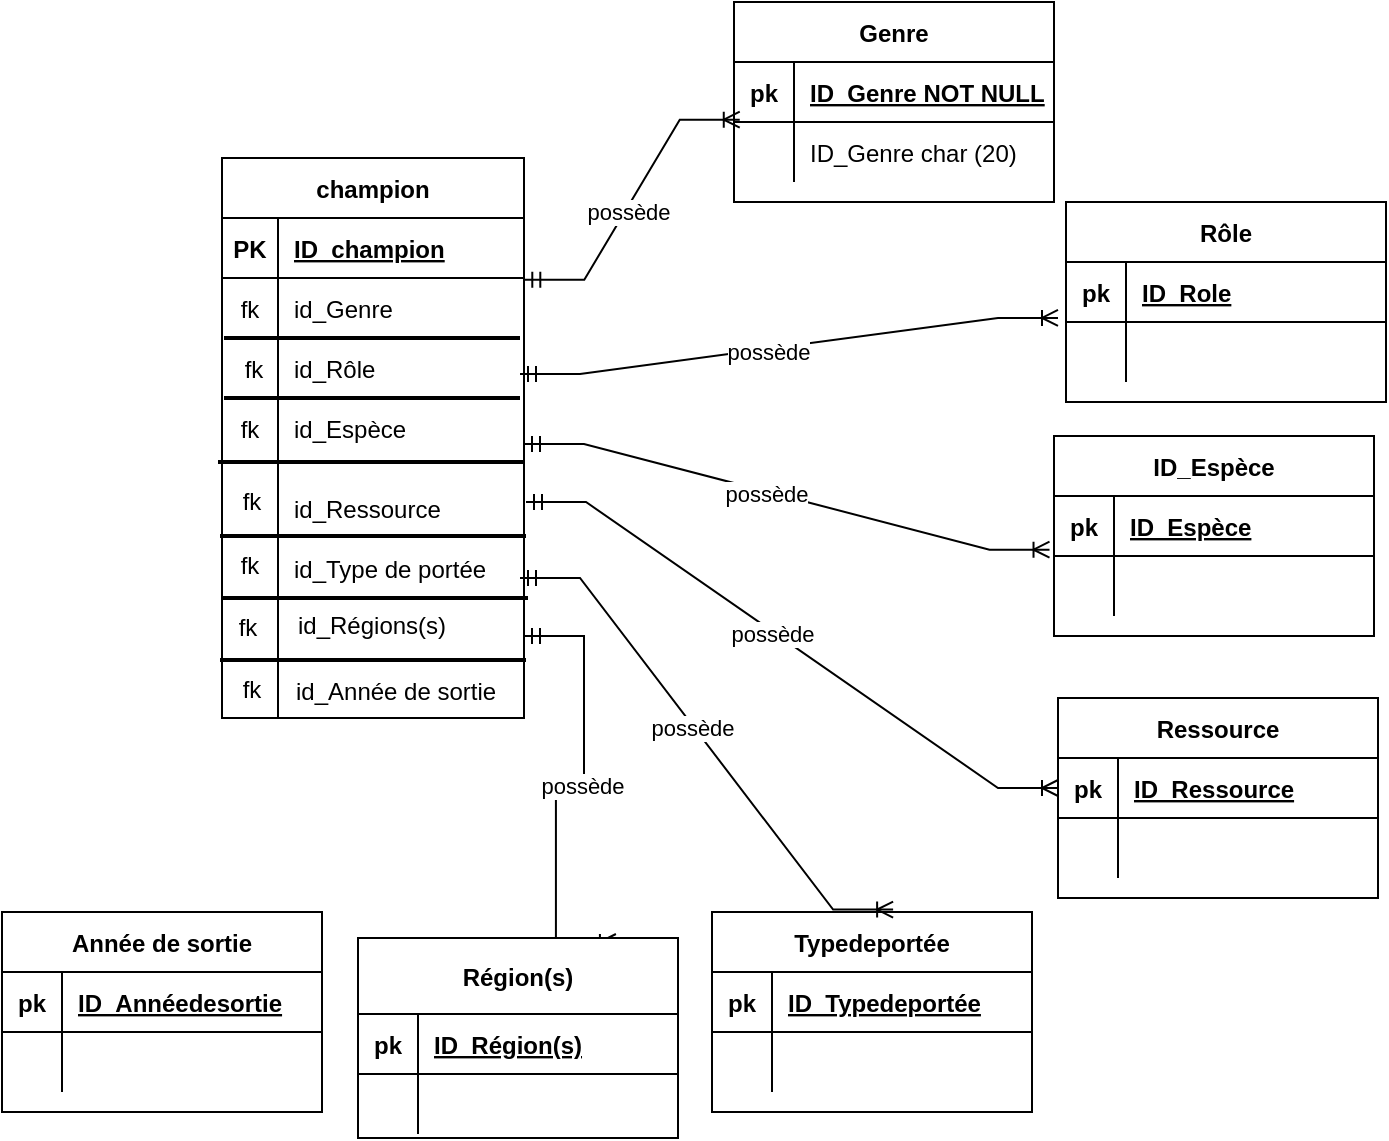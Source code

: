 <mxfile version="24.7.16">
  <diagram id="R2lEEEUBdFMjLlhIrx00" name="Page-1">
    <mxGraphModel dx="1195" dy="650" grid="1" gridSize="10" guides="1" tooltips="1" connect="1" arrows="1" fold="1" page="1" pageScale="1" pageWidth="850" pageHeight="1100" math="0" shadow="0" extFonts="Permanent Marker^https://fonts.googleapis.com/css?family=Permanent+Marker">
      <root>
        <mxCell id="0" />
        <mxCell id="1" parent="0" />
        <mxCell id="C-vyLk0tnHw3VtMMgP7b-23" value="champion" style="shape=table;startSize=30;container=1;collapsible=1;childLayout=tableLayout;fixedRows=1;rowLines=0;fontStyle=1;align=center;resizeLast=1;" parent="1" vertex="1">
          <mxGeometry x="192" y="120" width="151" height="280" as="geometry" />
        </mxCell>
        <mxCell id="C-vyLk0tnHw3VtMMgP7b-24" value="" style="shape=partialRectangle;collapsible=0;dropTarget=0;pointerEvents=0;fillColor=none;points=[[0,0.5],[1,0.5]];portConstraint=eastwest;top=0;left=0;right=0;bottom=1;" parent="C-vyLk0tnHw3VtMMgP7b-23" vertex="1">
          <mxGeometry y="30" width="151" height="30" as="geometry" />
        </mxCell>
        <mxCell id="C-vyLk0tnHw3VtMMgP7b-25" value="PK" style="shape=partialRectangle;overflow=hidden;connectable=0;fillColor=none;top=0;left=0;bottom=0;right=0;fontStyle=1;" parent="C-vyLk0tnHw3VtMMgP7b-24" vertex="1">
          <mxGeometry width="28" height="30" as="geometry">
            <mxRectangle width="28" height="30" as="alternateBounds" />
          </mxGeometry>
        </mxCell>
        <mxCell id="C-vyLk0tnHw3VtMMgP7b-26" value="ID_champion" style="shape=partialRectangle;overflow=hidden;connectable=0;fillColor=none;top=0;left=0;bottom=0;right=0;align=left;spacingLeft=6;fontStyle=5;" parent="C-vyLk0tnHw3VtMMgP7b-24" vertex="1">
          <mxGeometry x="28" width="123" height="30" as="geometry">
            <mxRectangle width="123" height="30" as="alternateBounds" />
          </mxGeometry>
        </mxCell>
        <mxCell id="C-vyLk0tnHw3VtMMgP7b-27" value="" style="shape=partialRectangle;collapsible=0;dropTarget=0;pointerEvents=0;fillColor=none;points=[[0,0.5],[1,0.5]];portConstraint=eastwest;top=0;left=0;right=0;bottom=0;" parent="C-vyLk0tnHw3VtMMgP7b-23" vertex="1">
          <mxGeometry y="60" width="151" height="30" as="geometry" />
        </mxCell>
        <mxCell id="C-vyLk0tnHw3VtMMgP7b-28" value="fk" style="shape=partialRectangle;overflow=hidden;connectable=0;fillColor=none;top=0;left=0;bottom=0;right=0;" parent="C-vyLk0tnHw3VtMMgP7b-27" vertex="1">
          <mxGeometry width="28" height="30" as="geometry">
            <mxRectangle width="28" height="30" as="alternateBounds" />
          </mxGeometry>
        </mxCell>
        <mxCell id="C-vyLk0tnHw3VtMMgP7b-29" value="id_Genre" style="shape=partialRectangle;overflow=hidden;connectable=0;fillColor=none;top=0;left=0;bottom=0;right=0;align=left;spacingLeft=6;" parent="C-vyLk0tnHw3VtMMgP7b-27" vertex="1">
          <mxGeometry x="28" width="123" height="30" as="geometry">
            <mxRectangle width="123" height="30" as="alternateBounds" />
          </mxGeometry>
        </mxCell>
        <mxCell id="JoRjZf55Me3V9Uiiqake-1" value="Genre" style="shape=table;startSize=30;container=1;collapsible=1;childLayout=tableLayout;fixedRows=1;rowLines=0;fontStyle=1;align=center;resizeLast=1;" parent="1" vertex="1">
          <mxGeometry x="448" y="42" width="160" height="100" as="geometry" />
        </mxCell>
        <mxCell id="JoRjZf55Me3V9Uiiqake-2" value="" style="shape=partialRectangle;collapsible=0;dropTarget=0;pointerEvents=0;fillColor=none;points=[[0,0.5],[1,0.5]];portConstraint=eastwest;top=0;left=0;right=0;bottom=1;" parent="JoRjZf55Me3V9Uiiqake-1" vertex="1">
          <mxGeometry y="30" width="160" height="30" as="geometry" />
        </mxCell>
        <mxCell id="JoRjZf55Me3V9Uiiqake-3" value="pk" style="shape=partialRectangle;overflow=hidden;connectable=0;fillColor=none;top=0;left=0;bottom=0;right=0;fontStyle=1;" parent="JoRjZf55Me3V9Uiiqake-2" vertex="1">
          <mxGeometry width="30" height="30" as="geometry">
            <mxRectangle width="30" height="30" as="alternateBounds" />
          </mxGeometry>
        </mxCell>
        <mxCell id="JoRjZf55Me3V9Uiiqake-4" value="ID_Genre NOT NULL" style="shape=partialRectangle;overflow=hidden;connectable=0;fillColor=none;top=0;left=0;bottom=0;right=0;align=left;spacingLeft=6;fontStyle=5;" parent="JoRjZf55Me3V9Uiiqake-2" vertex="1">
          <mxGeometry x="30" width="130" height="30" as="geometry">
            <mxRectangle width="130" height="30" as="alternateBounds" />
          </mxGeometry>
        </mxCell>
        <mxCell id="JoRjZf55Me3V9Uiiqake-5" value="" style="shape=partialRectangle;collapsible=0;dropTarget=0;pointerEvents=0;fillColor=none;points=[[0,0.5],[1,0.5]];portConstraint=eastwest;top=0;left=0;right=0;bottom=0;" parent="JoRjZf55Me3V9Uiiqake-1" vertex="1">
          <mxGeometry y="60" width="160" height="30" as="geometry" />
        </mxCell>
        <mxCell id="JoRjZf55Me3V9Uiiqake-6" value="" style="shape=partialRectangle;overflow=hidden;connectable=0;fillColor=none;top=0;left=0;bottom=0;right=0;" parent="JoRjZf55Me3V9Uiiqake-5" vertex="1">
          <mxGeometry width="30" height="30" as="geometry">
            <mxRectangle width="30" height="30" as="alternateBounds" />
          </mxGeometry>
        </mxCell>
        <mxCell id="JoRjZf55Me3V9Uiiqake-7" value="ID_Genre char (20)" style="shape=partialRectangle;overflow=hidden;connectable=0;fillColor=none;top=0;left=0;bottom=0;right=0;align=left;spacingLeft=6;" parent="JoRjZf55Me3V9Uiiqake-5" vertex="1">
          <mxGeometry x="30" width="130" height="30" as="geometry">
            <mxRectangle width="130" height="30" as="alternateBounds" />
          </mxGeometry>
        </mxCell>
        <mxCell id="JoRjZf55Me3V9Uiiqake-9" value="" style="edgeStyle=entityRelationEdgeStyle;fontSize=12;html=1;endArrow=ERoneToMany;startArrow=ERmandOne;rounded=0;exitX=1.001;exitY=0.029;exitDx=0;exitDy=0;exitPerimeter=0;entryX=0.018;entryY=-0.039;entryDx=0;entryDy=0;entryPerimeter=0;" parent="1" source="C-vyLk0tnHw3VtMMgP7b-27" target="JoRjZf55Me3V9Uiiqake-5" edge="1">
          <mxGeometry width="100" height="100" relative="1" as="geometry">
            <mxPoint x="400" y="280" as="sourcePoint" />
            <mxPoint x="439" y="97" as="targetPoint" />
          </mxGeometry>
        </mxCell>
        <mxCell id="JoRjZf55Me3V9Uiiqake-10" value="possède" style="edgeLabel;html=1;align=center;verticalAlign=middle;resizable=0;points=[];" parent="JoRjZf55Me3V9Uiiqake-9" vertex="1" connectable="0">
          <mxGeometry x="-0.079" y="-1" relative="1" as="geometry">
            <mxPoint as="offset" />
          </mxGeometry>
        </mxCell>
        <mxCell id="JoRjZf55Me3V9Uiiqake-11" value="id_Rôle" style="shape=partialRectangle;overflow=hidden;connectable=0;fillColor=none;top=0;left=0;bottom=0;right=0;align=left;spacingLeft=6;" parent="1" vertex="1">
          <mxGeometry x="220" y="210" width="121" height="30" as="geometry">
            <mxRectangle width="121" height="30" as="alternateBounds" />
          </mxGeometry>
        </mxCell>
        <mxCell id="JoRjZf55Me3V9Uiiqake-12" value="id_Espèce" style="shape=partialRectangle;overflow=hidden;connectable=0;fillColor=none;top=0;left=0;bottom=0;right=0;align=left;spacingLeft=6;" parent="1" vertex="1">
          <mxGeometry x="220" y="240" width="121" height="30" as="geometry">
            <mxRectangle width="121" height="30" as="alternateBounds" />
          </mxGeometry>
        </mxCell>
        <mxCell id="JoRjZf55Me3V9Uiiqake-13" value="id_Ressource" style="shape=partialRectangle;overflow=hidden;connectable=0;fillColor=none;top=0;left=0;bottom=0;right=0;align=left;spacingLeft=6;" parent="1" vertex="1">
          <mxGeometry x="220" y="280" width="121" height="30" as="geometry">
            <mxRectangle width="121" height="30" as="alternateBounds" />
          </mxGeometry>
        </mxCell>
        <mxCell id="JoRjZf55Me3V9Uiiqake-14" value="id_Type de portée" style="shape=partialRectangle;overflow=hidden;connectable=0;fillColor=none;top=0;left=0;bottom=0;right=0;align=left;spacingLeft=6;" parent="1" vertex="1">
          <mxGeometry x="220" y="310" width="121" height="30" as="geometry">
            <mxRectangle width="121" height="30" as="alternateBounds" />
          </mxGeometry>
        </mxCell>
        <mxCell id="JoRjZf55Me3V9Uiiqake-15" value="" style="line;strokeWidth=2;html=1;" parent="1" vertex="1">
          <mxGeometry x="193" y="205" width="148" height="10" as="geometry" />
        </mxCell>
        <mxCell id="JoRjZf55Me3V9Uiiqake-16" value="" style="line;strokeWidth=2;html=1;" parent="1" vertex="1">
          <mxGeometry x="193" y="235" width="148" height="10" as="geometry" />
        </mxCell>
        <mxCell id="JoRjZf55Me3V9Uiiqake-17" value="" style="line;strokeWidth=2;html=1;" parent="1" vertex="1">
          <mxGeometry x="190" y="267" width="153" height="10" as="geometry" />
        </mxCell>
        <mxCell id="JoRjZf55Me3V9Uiiqake-18" value="" style="line;strokeWidth=2;html=1;" parent="1" vertex="1">
          <mxGeometry x="191" y="304" width="153" height="10" as="geometry" />
        </mxCell>
        <mxCell id="JoRjZf55Me3V9Uiiqake-19" value="" style="endArrow=none;html=1;rounded=0;" parent="1" edge="1">
          <mxGeometry width="50" height="50" relative="1" as="geometry">
            <mxPoint x="220" y="400" as="sourcePoint" />
            <mxPoint x="220" y="205" as="targetPoint" />
          </mxGeometry>
        </mxCell>
        <mxCell id="JoRjZf55Me3V9Uiiqake-20" value="Rôle" style="shape=table;startSize=30;container=1;collapsible=1;childLayout=tableLayout;fixedRows=1;rowLines=0;fontStyle=1;align=center;resizeLast=1;" parent="1" vertex="1">
          <mxGeometry x="614" y="142" width="160" height="100" as="geometry" />
        </mxCell>
        <mxCell id="JoRjZf55Me3V9Uiiqake-21" value="" style="shape=partialRectangle;collapsible=0;dropTarget=0;pointerEvents=0;fillColor=none;points=[[0,0.5],[1,0.5]];portConstraint=eastwest;top=0;left=0;right=0;bottom=1;" parent="JoRjZf55Me3V9Uiiqake-20" vertex="1">
          <mxGeometry y="30" width="160" height="30" as="geometry" />
        </mxCell>
        <mxCell id="JoRjZf55Me3V9Uiiqake-22" value="pk" style="shape=partialRectangle;overflow=hidden;connectable=0;fillColor=none;top=0;left=0;bottom=0;right=0;fontStyle=1;" parent="JoRjZf55Me3V9Uiiqake-21" vertex="1">
          <mxGeometry width="30" height="30" as="geometry">
            <mxRectangle width="30" height="30" as="alternateBounds" />
          </mxGeometry>
        </mxCell>
        <mxCell id="JoRjZf55Me3V9Uiiqake-23" value="ID_Role" style="shape=partialRectangle;overflow=hidden;connectable=0;fillColor=none;top=0;left=0;bottom=0;right=0;align=left;spacingLeft=6;fontStyle=5;" parent="JoRjZf55Me3V9Uiiqake-21" vertex="1">
          <mxGeometry x="30" width="130" height="30" as="geometry">
            <mxRectangle width="130" height="30" as="alternateBounds" />
          </mxGeometry>
        </mxCell>
        <mxCell id="JoRjZf55Me3V9Uiiqake-24" value="" style="shape=partialRectangle;collapsible=0;dropTarget=0;pointerEvents=0;fillColor=none;points=[[0,0.5],[1,0.5]];portConstraint=eastwest;top=0;left=0;right=0;bottom=0;" parent="JoRjZf55Me3V9Uiiqake-20" vertex="1">
          <mxGeometry y="60" width="160" height="30" as="geometry" />
        </mxCell>
        <mxCell id="JoRjZf55Me3V9Uiiqake-25" value="" style="shape=partialRectangle;overflow=hidden;connectable=0;fillColor=none;top=0;left=0;bottom=0;right=0;" parent="JoRjZf55Me3V9Uiiqake-24" vertex="1">
          <mxGeometry width="30" height="30" as="geometry">
            <mxRectangle width="30" height="30" as="alternateBounds" />
          </mxGeometry>
        </mxCell>
        <mxCell id="JoRjZf55Me3V9Uiiqake-26" value="" style="shape=partialRectangle;overflow=hidden;connectable=0;fillColor=none;top=0;left=0;bottom=0;right=0;align=left;spacingLeft=6;" parent="JoRjZf55Me3V9Uiiqake-24" vertex="1">
          <mxGeometry x="30" width="130" height="30" as="geometry">
            <mxRectangle width="130" height="30" as="alternateBounds" />
          </mxGeometry>
        </mxCell>
        <mxCell id="JoRjZf55Me3V9Uiiqake-27" value="ID_Espèce" style="shape=table;startSize=30;container=1;collapsible=1;childLayout=tableLayout;fixedRows=1;rowLines=0;fontStyle=1;align=center;resizeLast=1;" parent="1" vertex="1">
          <mxGeometry x="608" y="259" width="160" height="100" as="geometry" />
        </mxCell>
        <mxCell id="JoRjZf55Me3V9Uiiqake-28" value="" style="shape=partialRectangle;collapsible=0;dropTarget=0;pointerEvents=0;fillColor=none;points=[[0,0.5],[1,0.5]];portConstraint=eastwest;top=0;left=0;right=0;bottom=1;" parent="JoRjZf55Me3V9Uiiqake-27" vertex="1">
          <mxGeometry y="30" width="160" height="30" as="geometry" />
        </mxCell>
        <mxCell id="JoRjZf55Me3V9Uiiqake-29" value="pk" style="shape=partialRectangle;overflow=hidden;connectable=0;fillColor=none;top=0;left=0;bottom=0;right=0;fontStyle=1;" parent="JoRjZf55Me3V9Uiiqake-28" vertex="1">
          <mxGeometry width="30" height="30" as="geometry">
            <mxRectangle width="30" height="30" as="alternateBounds" />
          </mxGeometry>
        </mxCell>
        <mxCell id="JoRjZf55Me3V9Uiiqake-30" value="ID_Espèce" style="shape=partialRectangle;overflow=hidden;connectable=0;fillColor=none;top=0;left=0;bottom=0;right=0;align=left;spacingLeft=6;fontStyle=5;" parent="JoRjZf55Me3V9Uiiqake-28" vertex="1">
          <mxGeometry x="30" width="130" height="30" as="geometry">
            <mxRectangle width="130" height="30" as="alternateBounds" />
          </mxGeometry>
        </mxCell>
        <mxCell id="JoRjZf55Me3V9Uiiqake-31" value="" style="shape=partialRectangle;collapsible=0;dropTarget=0;pointerEvents=0;fillColor=none;points=[[0,0.5],[1,0.5]];portConstraint=eastwest;top=0;left=0;right=0;bottom=0;" parent="JoRjZf55Me3V9Uiiqake-27" vertex="1">
          <mxGeometry y="60" width="160" height="30" as="geometry" />
        </mxCell>
        <mxCell id="JoRjZf55Me3V9Uiiqake-32" value="" style="shape=partialRectangle;overflow=hidden;connectable=0;fillColor=none;top=0;left=0;bottom=0;right=0;" parent="JoRjZf55Me3V9Uiiqake-31" vertex="1">
          <mxGeometry width="30" height="30" as="geometry">
            <mxRectangle width="30" height="30" as="alternateBounds" />
          </mxGeometry>
        </mxCell>
        <mxCell id="JoRjZf55Me3V9Uiiqake-33" value="" style="shape=partialRectangle;overflow=hidden;connectable=0;fillColor=none;top=0;left=0;bottom=0;right=0;align=left;spacingLeft=6;" parent="JoRjZf55Me3V9Uiiqake-31" vertex="1">
          <mxGeometry x="30" width="130" height="30" as="geometry">
            <mxRectangle width="130" height="30" as="alternateBounds" />
          </mxGeometry>
        </mxCell>
        <mxCell id="JoRjZf55Me3V9Uiiqake-34" value="Ressource" style="shape=table;startSize=30;container=1;collapsible=1;childLayout=tableLayout;fixedRows=1;rowLines=0;fontStyle=1;align=center;resizeLast=1;" parent="1" vertex="1">
          <mxGeometry x="610" y="390" width="160" height="100" as="geometry" />
        </mxCell>
        <mxCell id="JoRjZf55Me3V9Uiiqake-35" value="" style="shape=partialRectangle;collapsible=0;dropTarget=0;pointerEvents=0;fillColor=none;points=[[0,0.5],[1,0.5]];portConstraint=eastwest;top=0;left=0;right=0;bottom=1;" parent="JoRjZf55Me3V9Uiiqake-34" vertex="1">
          <mxGeometry y="30" width="160" height="30" as="geometry" />
        </mxCell>
        <mxCell id="JoRjZf55Me3V9Uiiqake-36" value="pk" style="shape=partialRectangle;overflow=hidden;connectable=0;fillColor=none;top=0;left=0;bottom=0;right=0;fontStyle=1;" parent="JoRjZf55Me3V9Uiiqake-35" vertex="1">
          <mxGeometry width="30" height="30" as="geometry">
            <mxRectangle width="30" height="30" as="alternateBounds" />
          </mxGeometry>
        </mxCell>
        <mxCell id="JoRjZf55Me3V9Uiiqake-37" value="ID_Ressource" style="shape=partialRectangle;overflow=hidden;connectable=0;fillColor=none;top=0;left=0;bottom=0;right=0;align=left;spacingLeft=6;fontStyle=5;" parent="JoRjZf55Me3V9Uiiqake-35" vertex="1">
          <mxGeometry x="30" width="130" height="30" as="geometry">
            <mxRectangle width="130" height="30" as="alternateBounds" />
          </mxGeometry>
        </mxCell>
        <mxCell id="JoRjZf55Me3V9Uiiqake-38" value="" style="shape=partialRectangle;collapsible=0;dropTarget=0;pointerEvents=0;fillColor=none;points=[[0,0.5],[1,0.5]];portConstraint=eastwest;top=0;left=0;right=0;bottom=0;" parent="JoRjZf55Me3V9Uiiqake-34" vertex="1">
          <mxGeometry y="60" width="160" height="30" as="geometry" />
        </mxCell>
        <mxCell id="JoRjZf55Me3V9Uiiqake-39" value="" style="shape=partialRectangle;overflow=hidden;connectable=0;fillColor=none;top=0;left=0;bottom=0;right=0;" parent="JoRjZf55Me3V9Uiiqake-38" vertex="1">
          <mxGeometry width="30" height="30" as="geometry">
            <mxRectangle width="30" height="30" as="alternateBounds" />
          </mxGeometry>
        </mxCell>
        <mxCell id="JoRjZf55Me3V9Uiiqake-40" value="" style="shape=partialRectangle;overflow=hidden;connectable=0;fillColor=none;top=0;left=0;bottom=0;right=0;align=left;spacingLeft=6;" parent="JoRjZf55Me3V9Uiiqake-38" vertex="1">
          <mxGeometry x="30" width="130" height="30" as="geometry">
            <mxRectangle width="130" height="30" as="alternateBounds" />
          </mxGeometry>
        </mxCell>
        <mxCell id="JoRjZf55Me3V9Uiiqake-41" value="Typedeportée" style="shape=table;startSize=30;container=1;collapsible=1;childLayout=tableLayout;fixedRows=1;rowLines=0;fontStyle=1;align=center;resizeLast=1;" parent="1" vertex="1">
          <mxGeometry x="437" y="497" width="160" height="100" as="geometry" />
        </mxCell>
        <mxCell id="JoRjZf55Me3V9Uiiqake-42" value="" style="shape=partialRectangle;collapsible=0;dropTarget=0;pointerEvents=0;fillColor=none;points=[[0,0.5],[1,0.5]];portConstraint=eastwest;top=0;left=0;right=0;bottom=1;" parent="JoRjZf55Me3V9Uiiqake-41" vertex="1">
          <mxGeometry y="30" width="160" height="30" as="geometry" />
        </mxCell>
        <mxCell id="JoRjZf55Me3V9Uiiqake-43" value="pk" style="shape=partialRectangle;overflow=hidden;connectable=0;fillColor=none;top=0;left=0;bottom=0;right=0;fontStyle=1;" parent="JoRjZf55Me3V9Uiiqake-42" vertex="1">
          <mxGeometry width="30" height="30" as="geometry">
            <mxRectangle width="30" height="30" as="alternateBounds" />
          </mxGeometry>
        </mxCell>
        <mxCell id="JoRjZf55Me3V9Uiiqake-44" value="ID_Typedeportée" style="shape=partialRectangle;overflow=hidden;connectable=0;fillColor=none;top=0;left=0;bottom=0;right=0;align=left;spacingLeft=6;fontStyle=5;" parent="JoRjZf55Me3V9Uiiqake-42" vertex="1">
          <mxGeometry x="30" width="130" height="30" as="geometry">
            <mxRectangle width="130" height="30" as="alternateBounds" />
          </mxGeometry>
        </mxCell>
        <mxCell id="JoRjZf55Me3V9Uiiqake-45" value="" style="shape=partialRectangle;collapsible=0;dropTarget=0;pointerEvents=0;fillColor=none;points=[[0,0.5],[1,0.5]];portConstraint=eastwest;top=0;left=0;right=0;bottom=0;" parent="JoRjZf55Me3V9Uiiqake-41" vertex="1">
          <mxGeometry y="60" width="160" height="30" as="geometry" />
        </mxCell>
        <mxCell id="JoRjZf55Me3V9Uiiqake-46" value="" style="shape=partialRectangle;overflow=hidden;connectable=0;fillColor=none;top=0;left=0;bottom=0;right=0;" parent="JoRjZf55Me3V9Uiiqake-45" vertex="1">
          <mxGeometry width="30" height="30" as="geometry">
            <mxRectangle width="30" height="30" as="alternateBounds" />
          </mxGeometry>
        </mxCell>
        <mxCell id="JoRjZf55Me3V9Uiiqake-47" value="" style="shape=partialRectangle;overflow=hidden;connectable=0;fillColor=none;top=0;left=0;bottom=0;right=0;align=left;spacingLeft=6;" parent="JoRjZf55Me3V9Uiiqake-45" vertex="1">
          <mxGeometry x="30" width="130" height="30" as="geometry">
            <mxRectangle width="130" height="30" as="alternateBounds" />
          </mxGeometry>
        </mxCell>
        <mxCell id="DXiqgW3vAdlV6ouJyXGq-9" value="" style="line;strokeWidth=2;html=1;" vertex="1" parent="1">
          <mxGeometry x="192" y="335" width="153" height="10" as="geometry" />
        </mxCell>
        <mxCell id="DXiqgW3vAdlV6ouJyXGq-10" value="" style="line;strokeWidth=2;html=1;" vertex="1" parent="1">
          <mxGeometry x="191" y="366" width="153" height="10" as="geometry" />
        </mxCell>
        <mxCell id="DXiqgW3vAdlV6ouJyXGq-20" value="Année de sortie" style="shape=table;startSize=30;container=1;collapsible=1;childLayout=tableLayout;fixedRows=1;rowLines=0;fontStyle=1;align=center;resizeLast=1;" vertex="1" parent="1">
          <mxGeometry x="82" y="497" width="160" height="100" as="geometry" />
        </mxCell>
        <mxCell id="DXiqgW3vAdlV6ouJyXGq-21" value="" style="shape=partialRectangle;collapsible=0;dropTarget=0;pointerEvents=0;fillColor=none;points=[[0,0.5],[1,0.5]];portConstraint=eastwest;top=0;left=0;right=0;bottom=1;" vertex="1" parent="DXiqgW3vAdlV6ouJyXGq-20">
          <mxGeometry y="30" width="160" height="30" as="geometry" />
        </mxCell>
        <mxCell id="DXiqgW3vAdlV6ouJyXGq-22" value="pk" style="shape=partialRectangle;overflow=hidden;connectable=0;fillColor=none;top=0;left=0;bottom=0;right=0;fontStyle=1;" vertex="1" parent="DXiqgW3vAdlV6ouJyXGq-21">
          <mxGeometry width="30" height="30" as="geometry">
            <mxRectangle width="30" height="30" as="alternateBounds" />
          </mxGeometry>
        </mxCell>
        <mxCell id="DXiqgW3vAdlV6ouJyXGq-23" value="ID_Annéedesortie" style="shape=partialRectangle;overflow=hidden;connectable=0;fillColor=none;top=0;left=0;bottom=0;right=0;align=left;spacingLeft=6;fontStyle=5;" vertex="1" parent="DXiqgW3vAdlV6ouJyXGq-21">
          <mxGeometry x="30" width="130" height="30" as="geometry">
            <mxRectangle width="130" height="30" as="alternateBounds" />
          </mxGeometry>
        </mxCell>
        <mxCell id="DXiqgW3vAdlV6ouJyXGq-24" value="" style="shape=partialRectangle;collapsible=0;dropTarget=0;pointerEvents=0;fillColor=none;points=[[0,0.5],[1,0.5]];portConstraint=eastwest;top=0;left=0;right=0;bottom=0;" vertex="1" parent="DXiqgW3vAdlV6ouJyXGq-20">
          <mxGeometry y="60" width="160" height="30" as="geometry" />
        </mxCell>
        <mxCell id="DXiqgW3vAdlV6ouJyXGq-25" value="" style="shape=partialRectangle;overflow=hidden;connectable=0;fillColor=none;top=0;left=0;bottom=0;right=0;" vertex="1" parent="DXiqgW3vAdlV6ouJyXGq-24">
          <mxGeometry width="30" height="30" as="geometry">
            <mxRectangle width="30" height="30" as="alternateBounds" />
          </mxGeometry>
        </mxCell>
        <mxCell id="DXiqgW3vAdlV6ouJyXGq-26" value="" style="shape=partialRectangle;overflow=hidden;connectable=0;fillColor=none;top=0;left=0;bottom=0;right=0;align=left;spacingLeft=6;" vertex="1" parent="DXiqgW3vAdlV6ouJyXGq-24">
          <mxGeometry x="30" width="130" height="30" as="geometry">
            <mxRectangle width="130" height="30" as="alternateBounds" />
          </mxGeometry>
        </mxCell>
        <mxCell id="DXiqgW3vAdlV6ouJyXGq-27" value="id_Régions(s)" style="shape=partialRectangle;overflow=hidden;connectable=0;fillColor=none;top=0;left=0;bottom=0;right=0;align=left;spacingLeft=6;" vertex="1" parent="1">
          <mxGeometry x="222" y="338" width="121" height="30" as="geometry">
            <mxRectangle width="121" height="30" as="alternateBounds" />
          </mxGeometry>
        </mxCell>
        <mxCell id="DXiqgW3vAdlV6ouJyXGq-28" value="id_Année de sortie" style="shape=partialRectangle;overflow=hidden;connectable=0;fillColor=none;top=0;left=0;bottom=0;right=0;align=left;spacingLeft=6;" vertex="1" parent="1">
          <mxGeometry x="221" y="371" width="121" height="30" as="geometry">
            <mxRectangle width="121" height="30" as="alternateBounds" />
          </mxGeometry>
        </mxCell>
        <mxCell id="DXiqgW3vAdlV6ouJyXGq-29" value="&lt;span style=&quot;color: rgba(0, 0, 0, 0); font-family: monospace; font-size: 0px; text-align: start; background-color: rgb(251, 251, 251);&quot;&gt;%3CmxGraphModel%3E%3Croot%3E%3CmxCell%20id%3D%220%22%2F%3E%3CmxCell%20id%3D%221%22%20parent%3D%220%22%2F%3E%3CmxCell%20id%3D%222%22%20value%3D%22%22%20style%3D%22edgeStyle%3DentityRelationEdgeStyle%3BfontSize%3D12%3Bhtml%3D1%3BendArrow%3DERoneToMany%3BstartArrow%3DERmandOne%3Brounded%3D0%3BexitX%3D1.001%3BexitY%3D0.029%3BexitDx%3D0%3BexitDy%3D0%3BexitPerimeter%3D0%3BentryX%3D-0.025%3BentryY%3D0.933%3BentryDx%3D0%3BentryDy%3D0%3BentryPerimeter%3D0%3B%22%20edge%3D%221%22%20parent%3D%221%22%3E%3CmxGeometry%20width%3D%22100%22%20height%3D%22100%22%20relative%3D%221%22%20as%3D%22geometry%22%3E%3CmxPoint%20x%3D%22341%22%20y%3D%22228%22%20as%3D%22sourcePoint%22%2F%3E%3CmxPoint%20x%3D%22610%22%20y%3D%22200%22%20as%3D%22targetPoint%22%2F%3E%3CArray%20as%3D%22points%22%3E%3CmxPoint%20x%3D%22350%22%20y%3D%22203%22%2F%3E%3CmxPoint%20x%3D%22350%22%20y%3D%22213%22%2F%3E%3C%2FArray%3E%3C%2FmxGeometry%3E%3C%2FmxCell%3E%3CmxCell%20id%3D%223%22%20value%3D%22poss%C3%A8de%22%20style%3D%22edgeLabel%3Bhtml%3D1%3Balign%3Dcenter%3BverticalAlign%3Dmiddle%3Bresizable%3D0%3Bpoints%3D%5B%5D%3B%22%20vertex%3D%221%22%20connectable%3D%220%22%20parent%3D%222%22%3E%3CmxGeometry%20x%3D%22-0.079%22%20y%3D%22-1%22%20relative%3D%221%22%20as%3D%22geometry%22%3E%3CmxPoint%20as%3D%22offset%22%2F%3E%3C%2FmxGeometry%3E%3C%2FmxCell%3E%3C%2Froot%3E%3C%2FmxGraphModel%3E&lt;/span&gt;" style="edgeStyle=entityRelationEdgeStyle;fontSize=12;html=1;endArrow=ERoneToMany;startArrow=ERmandOne;rounded=0;exitX=1.001;exitY=0.029;exitDx=0;exitDy=0;exitPerimeter=0;entryX=-0.025;entryY=0.933;entryDx=0;entryDy=0;entryPerimeter=0;" edge="1" parent="1" target="JoRjZf55Me3V9Uiiqake-21">
          <mxGeometry width="100" height="100" relative="1" as="geometry">
            <mxPoint x="341" y="228" as="sourcePoint" />
            <mxPoint x="610" y="210" as="targetPoint" />
            <Array as="points">
              <mxPoint x="350" y="203" />
              <mxPoint x="350" y="213" />
            </Array>
          </mxGeometry>
        </mxCell>
        <mxCell id="DXiqgW3vAdlV6ouJyXGq-30" value="possède" style="edgeLabel;html=1;align=center;verticalAlign=middle;resizable=0;points=[];" vertex="1" connectable="0" parent="DXiqgW3vAdlV6ouJyXGq-29">
          <mxGeometry x="-0.079" y="-1" relative="1" as="geometry">
            <mxPoint as="offset" />
          </mxGeometry>
        </mxCell>
        <mxCell id="DXiqgW3vAdlV6ouJyXGq-31" value="&lt;span style=&quot;color: rgba(0, 0, 0, 0); font-family: monospace; font-size: 0px; text-align: start; background-color: rgb(251, 251, 251);&quot;&gt;%3CmxGraphModel%3E%3Croot%3E%3CmxCell%20id%3D%220%22%2F%3E%3CmxCell%20id%3D%221%22%20parent%3D%220%22%2F%3E%3CmxCell%20id%3D%222%22%20value%3D%22%22%20style%3D%22edgeStyle%3DentityRelationEdgeStyle%3BfontSize%3D12%3Bhtml%3D1%3BendArrow%3DERoneToMany%3BstartArrow%3DERmandOne%3Brounded%3D0%3BexitX%3D1.001%3BexitY%3D0.029%3BexitDx%3D0%3BexitDy%3D0%3BexitPerimeter%3D0%3BentryX%3D-0.025%3BentryY%3D0.933%3BentryDx%3D0%3BentryDy%3D0%3BentryPerimeter%3D0%3B%22%20edge%3D%221%22%20parent%3D%221%22%3E%3CmxGeometry%20width%3D%22100%22%20height%3D%22100%22%20relative%3D%221%22%20as%3D%22geometry%22%3E%3CmxPoint%20x%3D%22341%22%20y%3D%22228%22%20as%3D%22sourcePoint%22%2F%3E%3CmxPoint%20x%3D%22610%22%20y%3D%22200%22%20as%3D%22targetPoint%22%2F%3E%3CArray%20as%3D%22points%22%3E%3CmxPoint%20x%3D%22350%22%20y%3D%22203%22%2F%3E%3CmxPoint%20x%3D%22350%22%20y%3D%22213%22%2F%3E%3C%2FArray%3E%3C%2FmxGeometry%3E%3C%2FmxCell%3E%3CmxCell%20id%3D%223%22%20value%3D%22poss%C3%A8de%22%20style%3D%22edgeLabel%3Bhtml%3D1%3Balign%3Dcenter%3BverticalAlign%3Dmiddle%3Bresizable%3D0%3Bpoints%3D%5B%5D%3B%22%20vertex%3D%221%22%20connectable%3D%220%22%20parent%3D%222%22%3E%3CmxGeometry%20x%3D%22-0.079%22%20y%3D%22-1%22%20relative%3D%221%22%20as%3D%22geometry%22%3E%3CmxPoint%20as%3D%22offset%22%2F%3E%3C%2FmxGeometry%3E%3C%2FmxCell%3E%3C%2Froot%3E%3C%2FmxGraphModel%3E&lt;/span&gt;" style="edgeStyle=entityRelationEdgeStyle;fontSize=12;html=1;endArrow=ERoneToMany;startArrow=ERmandOne;rounded=0;exitX=1.001;exitY=0.029;exitDx=0;exitDy=0;exitPerimeter=0;entryX=-0.014;entryY=-0.106;entryDx=0;entryDy=0;entryPerimeter=0;" edge="1" parent="1" target="JoRjZf55Me3V9Uiiqake-31">
          <mxGeometry width="100" height="100" relative="1" as="geometry">
            <mxPoint x="343" y="263" as="sourcePoint" />
            <mxPoint x="612" y="235" as="targetPoint" />
            <Array as="points">
              <mxPoint x="352" y="238" />
              <mxPoint x="352" y="248" />
            </Array>
          </mxGeometry>
        </mxCell>
        <mxCell id="DXiqgW3vAdlV6ouJyXGq-32" value="possède" style="edgeLabel;html=1;align=center;verticalAlign=middle;resizable=0;points=[];" vertex="1" connectable="0" parent="DXiqgW3vAdlV6ouJyXGq-31">
          <mxGeometry x="-0.079" y="-1" relative="1" as="geometry">
            <mxPoint as="offset" />
          </mxGeometry>
        </mxCell>
        <mxCell id="DXiqgW3vAdlV6ouJyXGq-33" value="&lt;span style=&quot;color: rgba(0, 0, 0, 0); font-family: monospace; font-size: 0px; text-align: start; background-color: rgb(251, 251, 251);&quot;&gt;%3CmxGraphModel%3E%3Croot%3E%3CmxCell%20id%3D%220%22%2F%3E%3CmxCell%20id%3D%221%22%20parent%3D%220%22%2F%3E%3CmxCell%20id%3D%222%22%20value%3D%22%22%20style%3D%22edgeStyle%3DentityRelationEdgeStyle%3BfontSize%3D12%3Bhtml%3D1%3BendArrow%3DERoneToMany%3BstartArrow%3DERmandOne%3Brounded%3D0%3BexitX%3D1.001%3BexitY%3D0.029%3BexitDx%3D0%3BexitDy%3D0%3BexitPerimeter%3D0%3BentryX%3D-0.025%3BentryY%3D0.933%3BentryDx%3D0%3BentryDy%3D0%3BentryPerimeter%3D0%3B%22%20edge%3D%221%22%20parent%3D%221%22%3E%3CmxGeometry%20width%3D%22100%22%20height%3D%22100%22%20relative%3D%221%22%20as%3D%22geometry%22%3E%3CmxPoint%20x%3D%22341%22%20y%3D%22228%22%20as%3D%22sourcePoint%22%2F%3E%3CmxPoint%20x%3D%22610%22%20y%3D%22200%22%20as%3D%22targetPoint%22%2F%3E%3CArray%20as%3D%22points%22%3E%3CmxPoint%20x%3D%22350%22%20y%3D%22203%22%2F%3E%3CmxPoint%20x%3D%22350%22%20y%3D%22213%22%2F%3E%3C%2FArray%3E%3C%2FmxGeometry%3E%3C%2FmxCell%3E%3CmxCell%20id%3D%223%22%20value%3D%22poss%C3%A8de%22%20style%3D%22edgeLabel%3Bhtml%3D1%3Balign%3Dcenter%3BverticalAlign%3Dmiddle%3Bresizable%3D0%3Bpoints%3D%5B%5D%3B%22%20vertex%3D%221%22%20connectable%3D%220%22%20parent%3D%222%22%3E%3CmxGeometry%20x%3D%22-0.079%22%20y%3D%22-1%22%20relative%3D%221%22%20as%3D%22geometry%22%3E%3CmxPoint%20as%3D%22offset%22%2F%3E%3C%2FmxGeometry%3E%3C%2FmxCell%3E%3C%2Froot%3E%3C%2FmxGraphModel%3E&lt;/span&gt;" style="edgeStyle=entityRelationEdgeStyle;fontSize=12;html=1;endArrow=ERoneToMany;startArrow=ERmandOne;rounded=0;exitX=1.001;exitY=0.029;exitDx=0;exitDy=0;exitPerimeter=0;entryX=0;entryY=0.5;entryDx=0;entryDy=0;" edge="1" parent="1" target="JoRjZf55Me3V9Uiiqake-35">
          <mxGeometry width="100" height="100" relative="1" as="geometry">
            <mxPoint x="344" y="292" as="sourcePoint" />
            <mxPoint x="607" y="345" as="targetPoint" />
            <Array as="points">
              <mxPoint x="353" y="267" />
              <mxPoint x="353" y="277" />
            </Array>
          </mxGeometry>
        </mxCell>
        <mxCell id="DXiqgW3vAdlV6ouJyXGq-34" value="possède" style="edgeLabel;html=1;align=center;verticalAlign=middle;resizable=0;points=[];" vertex="1" connectable="0" parent="DXiqgW3vAdlV6ouJyXGq-33">
          <mxGeometry x="-0.079" y="-1" relative="1" as="geometry">
            <mxPoint as="offset" />
          </mxGeometry>
        </mxCell>
        <mxCell id="DXiqgW3vAdlV6ouJyXGq-35" value="&lt;span style=&quot;color: rgba(0, 0, 0, 0); font-family: monospace; font-size: 0px; text-align: start; background-color: rgb(251, 251, 251);&quot;&gt;%3CmxGraphModel%3E%3Croot%3E%3CmxCell%20id%3D%220%22%2F%3E%3CmxCell%20id%3D%221%22%20parent%3D%220%22%2F%3E%3CmxCell%20id%3D%222%22%20value%3D%22%22%20style%3D%22edgeStyle%3DentityRelationEdgeStyle%3BfontSize%3D12%3Bhtml%3D1%3BendArrow%3DERoneToMany%3BstartArrow%3DERmandOne%3Brounded%3D0%3BexitX%3D1.001%3BexitY%3D0.029%3BexitDx%3D0%3BexitDy%3D0%3BexitPerimeter%3D0%3BentryX%3D-0.025%3BentryY%3D0.933%3BentryDx%3D0%3BentryDy%3D0%3BentryPerimeter%3D0%3B%22%20edge%3D%221%22%20parent%3D%221%22%3E%3CmxGeometry%20width%3D%22100%22%20height%3D%22100%22%20relative%3D%221%22%20as%3D%22geometry%22%3E%3CmxPoint%20x%3D%22341%22%20y%3D%22228%22%20as%3D%22sourcePoint%22%2F%3E%3CmxPoint%20x%3D%22610%22%20y%3D%22200%22%20as%3D%22targetPoint%22%2F%3E%3CArray%20as%3D%22points%22%3E%3CmxPoint%20x%3D%22350%22%20y%3D%22203%22%2F%3E%3CmxPoint%20x%3D%22350%22%20y%3D%22213%22%2F%3E%3C%2FArray%3E%3C%2FmxGeometry%3E%3C%2FmxCell%3E%3CmxCell%20id%3D%223%22%20value%3D%22poss%C3%A8de%22%20style%3D%22edgeLabel%3Bhtml%3D1%3Balign%3Dcenter%3BverticalAlign%3Dmiddle%3Bresizable%3D0%3Bpoints%3D%5B%5D%3B%22%20vertex%3D%221%22%20connectable%3D%220%22%20parent%3D%222%22%3E%3CmxGeometry%20x%3D%22-0.079%22%20y%3D%22-1%22%20relative%3D%221%22%20as%3D%22geometry%22%3E%3CmxPoint%20as%3D%22offset%22%2F%3E%3C%2FmxGeometry%3E%3C%2FmxCell%3E%3C%2Froot%3E%3C%2FmxGraphModel%3E&lt;/span&gt;" style="edgeStyle=entityRelationEdgeStyle;fontSize=12;html=1;endArrow=ERoneToMany;startArrow=ERmandOne;rounded=0;exitX=1.001;exitY=0.029;exitDx=0;exitDy=0;exitPerimeter=0;entryX=0.566;entryY=-0.012;entryDx=0;entryDy=0;entryPerimeter=0;" edge="1" parent="1" target="JoRjZf55Me3V9Uiiqake-41">
          <mxGeometry width="100" height="100" relative="1" as="geometry">
            <mxPoint x="341" y="330" as="sourcePoint" />
            <mxPoint x="530" y="480" as="targetPoint" />
            <Array as="points">
              <mxPoint x="350" y="305" />
              <mxPoint x="350" y="315" />
            </Array>
          </mxGeometry>
        </mxCell>
        <mxCell id="DXiqgW3vAdlV6ouJyXGq-36" value="possède" style="edgeLabel;html=1;align=center;verticalAlign=middle;resizable=0;points=[];" vertex="1" connectable="0" parent="DXiqgW3vAdlV6ouJyXGq-35">
          <mxGeometry x="-0.079" y="-1" relative="1" as="geometry">
            <mxPoint as="offset" />
          </mxGeometry>
        </mxCell>
        <mxCell id="DXiqgW3vAdlV6ouJyXGq-37" value="&lt;span style=&quot;color: rgba(0, 0, 0, 0); font-family: monospace; font-size: 0px; text-align: start; background-color: rgb(251, 251, 251);&quot;&gt;%3CmxGraphModel%3E%3Croot%3E%3CmxCell%20id%3D%220%22%2F%3E%3CmxCell%20id%3D%221%22%20parent%3D%220%22%2F%3E%3CmxCell%20id%3D%222%22%20value%3D%22%22%20style%3D%22edgeStyle%3DentityRelationEdgeStyle%3BfontSize%3D12%3Bhtml%3D1%3BendArrow%3DERoneToMany%3BstartArrow%3DERmandOne%3Brounded%3D0%3BexitX%3D1.001%3BexitY%3D0.029%3BexitDx%3D0%3BexitDy%3D0%3BexitPerimeter%3D0%3BentryX%3D-0.025%3BentryY%3D0.933%3BentryDx%3D0%3BentryDy%3D0%3BentryPerimeter%3D0%3B%22%20edge%3D%221%22%20parent%3D%221%22%3E%3CmxGeometry%20width%3D%22100%22%20height%3D%22100%22%20relative%3D%221%22%20as%3D%22geometry%22%3E%3CmxPoint%20x%3D%22341%22%20y%3D%22228%22%20as%3D%22sourcePoint%22%2F%3E%3CmxPoint%20x%3D%22610%22%20y%3D%22200%22%20as%3D%22targetPoint%22%2F%3E%3CArray%20as%3D%22points%22%3E%3CmxPoint%20x%3D%22350%22%20y%3D%22203%22%2F%3E%3CmxPoint%20x%3D%22350%22%20y%3D%22213%22%2F%3E%3C%2FArray%3E%3C%2FmxGeometry%3E%3C%2FmxCell%3E%3CmxCell%20id%3D%223%22%20value%3D%22poss%C3%A8de%22%20style%3D%22edgeLabel%3Bhtml%3D1%3Balign%3Dcenter%3BverticalAlign%3Dmiddle%3Bresizable%3D0%3Bpoints%3D%5B%5D%3B%22%20vertex%3D%221%22%20connectable%3D%220%22%20parent%3D%222%22%3E%3CmxGeometry%20x%3D%22-0.079%22%20y%3D%22-1%22%20relative%3D%221%22%20as%3D%22geometry%22%3E%3CmxPoint%20as%3D%22offset%22%2F%3E%3C%2FmxGeometry%3E%3C%2FmxCell%3E%3C%2Froot%3E%3C%2FmxGraphModel%3E&lt;/span&gt;" style="edgeStyle=entityRelationEdgeStyle;fontSize=12;html=1;endArrow=ERoneToMany;startArrow=ERmandOne;rounded=0;exitX=1.001;exitY=0.029;exitDx=0;exitDy=0;exitPerimeter=0;entryX=0.806;entryY=0.02;entryDx=0;entryDy=0;entryPerimeter=0;" edge="1" parent="1" target="DXiqgW3vAdlV6ouJyXGq-13">
          <mxGeometry width="100" height="100" relative="1" as="geometry">
            <mxPoint x="343" y="359" as="sourcePoint" />
            <mxPoint x="380" y="480" as="targetPoint" />
            <Array as="points">
              <mxPoint x="352" y="334" />
              <mxPoint x="352" y="344" />
              <mxPoint x="360" y="490" />
              <mxPoint x="380" y="470" />
              <mxPoint x="350" y="500" />
            </Array>
          </mxGeometry>
        </mxCell>
        <mxCell id="DXiqgW3vAdlV6ouJyXGq-38" value="possède" style="edgeLabel;html=1;align=center;verticalAlign=middle;resizable=0;points=[];" vertex="1" connectable="0" parent="DXiqgW3vAdlV6ouJyXGq-37">
          <mxGeometry x="-0.079" y="-1" relative="1" as="geometry">
            <mxPoint as="offset" />
          </mxGeometry>
        </mxCell>
        <mxCell id="DXiqgW3vAdlV6ouJyXGq-13" value="Région(s)" style="shape=table;startSize=38;container=1;collapsible=1;childLayout=tableLayout;fixedRows=1;rowLines=0;fontStyle=1;align=center;resizeLast=1;" vertex="1" parent="1">
          <mxGeometry x="260" y="510" width="160" height="100" as="geometry" />
        </mxCell>
        <mxCell id="DXiqgW3vAdlV6ouJyXGq-14" value="" style="shape=partialRectangle;collapsible=0;dropTarget=0;pointerEvents=0;fillColor=none;points=[[0,0.5],[1,0.5]];portConstraint=eastwest;top=0;left=0;right=0;bottom=1;" vertex="1" parent="DXiqgW3vAdlV6ouJyXGq-13">
          <mxGeometry y="38" width="160" height="30" as="geometry" />
        </mxCell>
        <mxCell id="DXiqgW3vAdlV6ouJyXGq-15" value="pk" style="shape=partialRectangle;overflow=hidden;connectable=0;fillColor=none;top=0;left=0;bottom=0;right=0;fontStyle=1;" vertex="1" parent="DXiqgW3vAdlV6ouJyXGq-14">
          <mxGeometry width="30" height="30" as="geometry">
            <mxRectangle width="30" height="30" as="alternateBounds" />
          </mxGeometry>
        </mxCell>
        <mxCell id="DXiqgW3vAdlV6ouJyXGq-16" value="ID_Région(s)" style="shape=partialRectangle;overflow=hidden;connectable=0;fillColor=none;top=0;left=0;bottom=0;right=0;align=left;spacingLeft=6;fontStyle=5;" vertex="1" parent="DXiqgW3vAdlV6ouJyXGq-14">
          <mxGeometry x="30" width="130" height="30" as="geometry">
            <mxRectangle width="130" height="30" as="alternateBounds" />
          </mxGeometry>
        </mxCell>
        <mxCell id="DXiqgW3vAdlV6ouJyXGq-17" value="" style="shape=partialRectangle;collapsible=0;dropTarget=0;pointerEvents=0;fillColor=none;points=[[0,0.5],[1,0.5]];portConstraint=eastwest;top=0;left=0;right=0;bottom=0;" vertex="1" parent="DXiqgW3vAdlV6ouJyXGq-13">
          <mxGeometry y="68" width="160" height="30" as="geometry" />
        </mxCell>
        <mxCell id="DXiqgW3vAdlV6ouJyXGq-18" value="" style="shape=partialRectangle;overflow=hidden;connectable=0;fillColor=none;top=0;left=0;bottom=0;right=0;" vertex="1" parent="DXiqgW3vAdlV6ouJyXGq-17">
          <mxGeometry width="30" height="30" as="geometry">
            <mxRectangle width="30" height="30" as="alternateBounds" />
          </mxGeometry>
        </mxCell>
        <mxCell id="DXiqgW3vAdlV6ouJyXGq-19" value="" style="shape=partialRectangle;overflow=hidden;connectable=0;fillColor=none;top=0;left=0;bottom=0;right=0;align=left;spacingLeft=6;" vertex="1" parent="DXiqgW3vAdlV6ouJyXGq-17">
          <mxGeometry x="30" width="130" height="30" as="geometry">
            <mxRectangle width="130" height="30" as="alternateBounds" />
          </mxGeometry>
        </mxCell>
        <mxCell id="DXiqgW3vAdlV6ouJyXGq-44" value="fk" style="shape=partialRectangle;overflow=hidden;connectable=0;fillColor=none;top=0;left=0;bottom=0;right=0;" vertex="1" parent="1">
          <mxGeometry x="194" y="210" width="28" height="30" as="geometry">
            <mxRectangle width="28" height="30" as="alternateBounds" />
          </mxGeometry>
        </mxCell>
        <mxCell id="DXiqgW3vAdlV6ouJyXGq-45" value="fk" style="shape=partialRectangle;overflow=hidden;connectable=0;fillColor=none;top=0;left=0;bottom=0;right=0;" vertex="1" parent="1">
          <mxGeometry x="193" y="370" width="28" height="30" as="geometry">
            <mxRectangle width="28" height="30" as="alternateBounds" />
          </mxGeometry>
        </mxCell>
        <mxCell id="DXiqgW3vAdlV6ouJyXGq-46" value="fk" style="shape=partialRectangle;overflow=hidden;connectable=0;fillColor=none;top=0;left=0;bottom=0;right=0;" vertex="1" parent="1">
          <mxGeometry x="191" y="339" width="28" height="30" as="geometry">
            <mxRectangle width="28" height="30" as="alternateBounds" />
          </mxGeometry>
        </mxCell>
        <mxCell id="DXiqgW3vAdlV6ouJyXGq-47" value="fk" style="shape=partialRectangle;overflow=hidden;connectable=0;fillColor=none;top=0;left=0;bottom=0;right=0;" vertex="1" parent="1">
          <mxGeometry x="192" y="308" width="28" height="30" as="geometry">
            <mxRectangle width="28" height="30" as="alternateBounds" />
          </mxGeometry>
        </mxCell>
        <mxCell id="DXiqgW3vAdlV6ouJyXGq-48" value="fk" style="shape=partialRectangle;overflow=hidden;connectable=0;fillColor=none;top=0;left=0;bottom=0;right=0;" vertex="1" parent="1">
          <mxGeometry x="193" y="276" width="28" height="30" as="geometry">
            <mxRectangle width="28" height="30" as="alternateBounds" />
          </mxGeometry>
        </mxCell>
        <mxCell id="DXiqgW3vAdlV6ouJyXGq-49" value="fk" style="shape=partialRectangle;overflow=hidden;connectable=0;fillColor=none;top=0;left=0;bottom=0;right=0;" vertex="1" parent="1">
          <mxGeometry x="192" y="240" width="28" height="30" as="geometry">
            <mxRectangle width="28" height="30" as="alternateBounds" />
          </mxGeometry>
        </mxCell>
      </root>
    </mxGraphModel>
  </diagram>
</mxfile>
